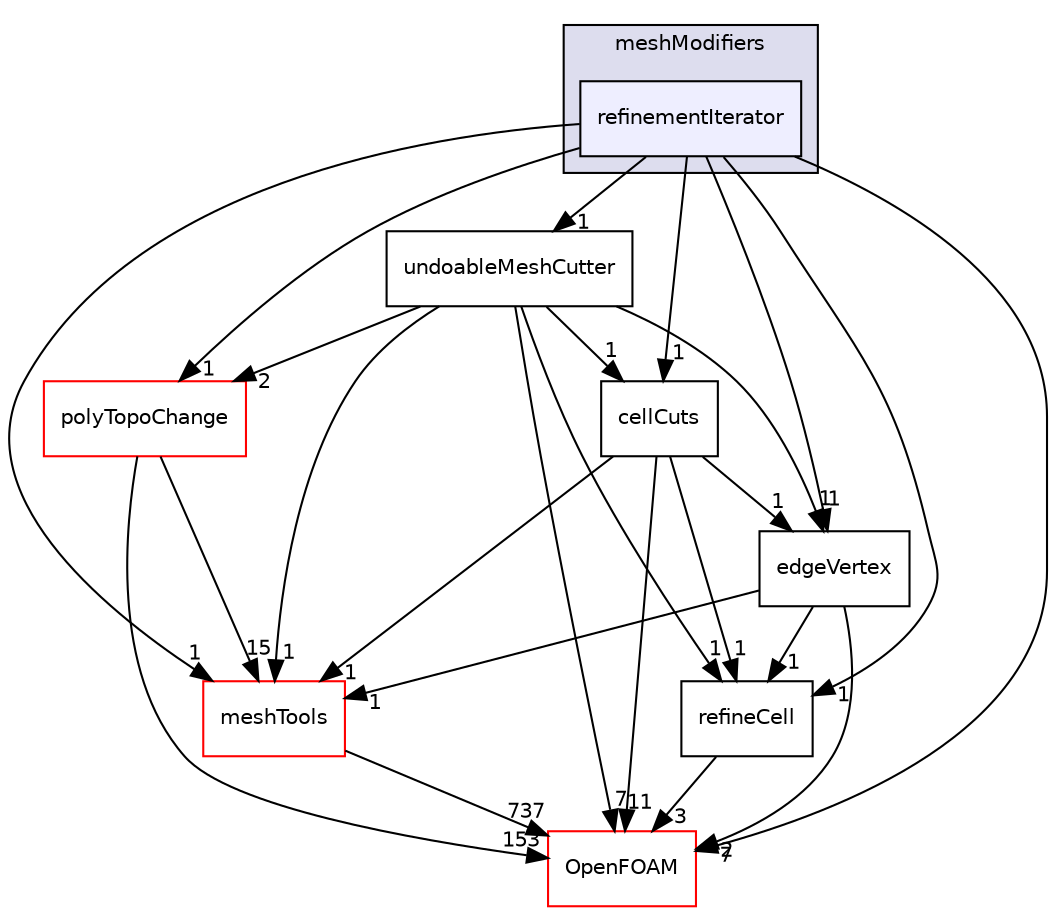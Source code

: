 digraph "src/dynamicMesh/meshCut/meshModifiers/refinementIterator" {
  bgcolor=transparent;
  compound=true
  node [ fontsize="10", fontname="Helvetica"];
  edge [ labelfontsize="10", labelfontname="Helvetica"];
  subgraph clusterdir_28c6b72d780d2d853657566258f1fb88 {
    graph [ bgcolor="#ddddee", pencolor="black", label="meshModifiers" fontname="Helvetica", fontsize="10", URL="dir_28c6b72d780d2d853657566258f1fb88.html"]
  dir_8c68d407e2d925f22a3a4c6633b7ccc1 [shape=box, label="refinementIterator", style="filled", fillcolor="#eeeeff", pencolor="black", URL="dir_8c68d407e2d925f22a3a4c6633b7ccc1.html"];
  }
  dir_3380fabc95568e57441e7fe9d1d7d947 [shape=box label="refineCell" URL="dir_3380fabc95568e57441e7fe9d1d7d947.html"];
  dir_ae30ad0bef50cf391b24c614251bb9fd [shape=box label="meshTools" color="red" URL="dir_ae30ad0bef50cf391b24c614251bb9fd.html"];
  dir_1dcc9f8d039401a5088c21c8f851d182 [shape=box label="polyTopoChange" color="red" URL="dir_1dcc9f8d039401a5088c21c8f851d182.html"];
  dir_2184631b10728395c280b9d834649092 [shape=box label="cellCuts" URL="dir_2184631b10728395c280b9d834649092.html"];
  dir_adda9dd5953cc4489bdcb01b200ac056 [shape=box label="undoableMeshCutter" URL="dir_adda9dd5953cc4489bdcb01b200ac056.html"];
  dir_bf6b8f75389c5096510d5e68423b9ccd [shape=box label="edgeVertex" URL="dir_bf6b8f75389c5096510d5e68423b9ccd.html"];
  dir_c5473ff19b20e6ec4dfe5c310b3778a8 [shape=box label="OpenFOAM" color="red" URL="dir_c5473ff19b20e6ec4dfe5c310b3778a8.html"];
  dir_3380fabc95568e57441e7fe9d1d7d947->dir_c5473ff19b20e6ec4dfe5c310b3778a8 [headlabel="3", labeldistance=1.5 headhref="dir_000827_001897.html"];
  dir_ae30ad0bef50cf391b24c614251bb9fd->dir_c5473ff19b20e6ec4dfe5c310b3778a8 [headlabel="737", labeldistance=1.5 headhref="dir_001751_001897.html"];
  dir_1dcc9f8d039401a5088c21c8f851d182->dir_ae30ad0bef50cf391b24c614251bb9fd [headlabel="15", labeldistance=1.5 headhref="dir_000845_001751.html"];
  dir_1dcc9f8d039401a5088c21c8f851d182->dir_c5473ff19b20e6ec4dfe5c310b3778a8 [headlabel="153", labeldistance=1.5 headhref="dir_000845_001897.html"];
  dir_2184631b10728395c280b9d834649092->dir_3380fabc95568e57441e7fe9d1d7d947 [headlabel="1", labeldistance=1.5 headhref="dir_000815_000827.html"];
  dir_2184631b10728395c280b9d834649092->dir_ae30ad0bef50cf391b24c614251bb9fd [headlabel="1", labeldistance=1.5 headhref="dir_000815_001751.html"];
  dir_2184631b10728395c280b9d834649092->dir_bf6b8f75389c5096510d5e68423b9ccd [headlabel="1", labeldistance=1.5 headhref="dir_000815_000819.html"];
  dir_2184631b10728395c280b9d834649092->dir_c5473ff19b20e6ec4dfe5c310b3778a8 [headlabel="11", labeldistance=1.5 headhref="dir_000815_001897.html"];
  dir_adda9dd5953cc4489bdcb01b200ac056->dir_3380fabc95568e57441e7fe9d1d7d947 [headlabel="1", labeldistance=1.5 headhref="dir_000826_000827.html"];
  dir_adda9dd5953cc4489bdcb01b200ac056->dir_ae30ad0bef50cf391b24c614251bb9fd [headlabel="1", labeldistance=1.5 headhref="dir_000826_001751.html"];
  dir_adda9dd5953cc4489bdcb01b200ac056->dir_1dcc9f8d039401a5088c21c8f851d182 [headlabel="2", labeldistance=1.5 headhref="dir_000826_000845.html"];
  dir_adda9dd5953cc4489bdcb01b200ac056->dir_2184631b10728395c280b9d834649092 [headlabel="1", labeldistance=1.5 headhref="dir_000826_000815.html"];
  dir_adda9dd5953cc4489bdcb01b200ac056->dir_bf6b8f75389c5096510d5e68423b9ccd [headlabel="1", labeldistance=1.5 headhref="dir_000826_000819.html"];
  dir_adda9dd5953cc4489bdcb01b200ac056->dir_c5473ff19b20e6ec4dfe5c310b3778a8 [headlabel="7", labeldistance=1.5 headhref="dir_000826_001897.html"];
  dir_bf6b8f75389c5096510d5e68423b9ccd->dir_3380fabc95568e57441e7fe9d1d7d947 [headlabel="1", labeldistance=1.5 headhref="dir_000819_000827.html"];
  dir_bf6b8f75389c5096510d5e68423b9ccd->dir_ae30ad0bef50cf391b24c614251bb9fd [headlabel="1", labeldistance=1.5 headhref="dir_000819_001751.html"];
  dir_bf6b8f75389c5096510d5e68423b9ccd->dir_c5473ff19b20e6ec4dfe5c310b3778a8 [headlabel="2", labeldistance=1.5 headhref="dir_000819_001897.html"];
  dir_8c68d407e2d925f22a3a4c6633b7ccc1->dir_3380fabc95568e57441e7fe9d1d7d947 [headlabel="1", labeldistance=1.5 headhref="dir_000825_000827.html"];
  dir_8c68d407e2d925f22a3a4c6633b7ccc1->dir_ae30ad0bef50cf391b24c614251bb9fd [headlabel="1", labeldistance=1.5 headhref="dir_000825_001751.html"];
  dir_8c68d407e2d925f22a3a4c6633b7ccc1->dir_1dcc9f8d039401a5088c21c8f851d182 [headlabel="1", labeldistance=1.5 headhref="dir_000825_000845.html"];
  dir_8c68d407e2d925f22a3a4c6633b7ccc1->dir_2184631b10728395c280b9d834649092 [headlabel="1", labeldistance=1.5 headhref="dir_000825_000815.html"];
  dir_8c68d407e2d925f22a3a4c6633b7ccc1->dir_adda9dd5953cc4489bdcb01b200ac056 [headlabel="1", labeldistance=1.5 headhref="dir_000825_000826.html"];
  dir_8c68d407e2d925f22a3a4c6633b7ccc1->dir_bf6b8f75389c5096510d5e68423b9ccd [headlabel="1", labeldistance=1.5 headhref="dir_000825_000819.html"];
  dir_8c68d407e2d925f22a3a4c6633b7ccc1->dir_c5473ff19b20e6ec4dfe5c310b3778a8 [headlabel="7", labeldistance=1.5 headhref="dir_000825_001897.html"];
}
